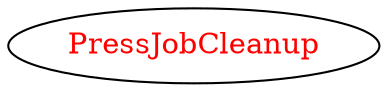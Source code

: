 digraph dependencyGraph {
 concentrate=true;
 ranksep="2.0";
 rankdir="LR"; 
 splines="ortho";
"PressJobCleanup" [fontcolor="red"];
}